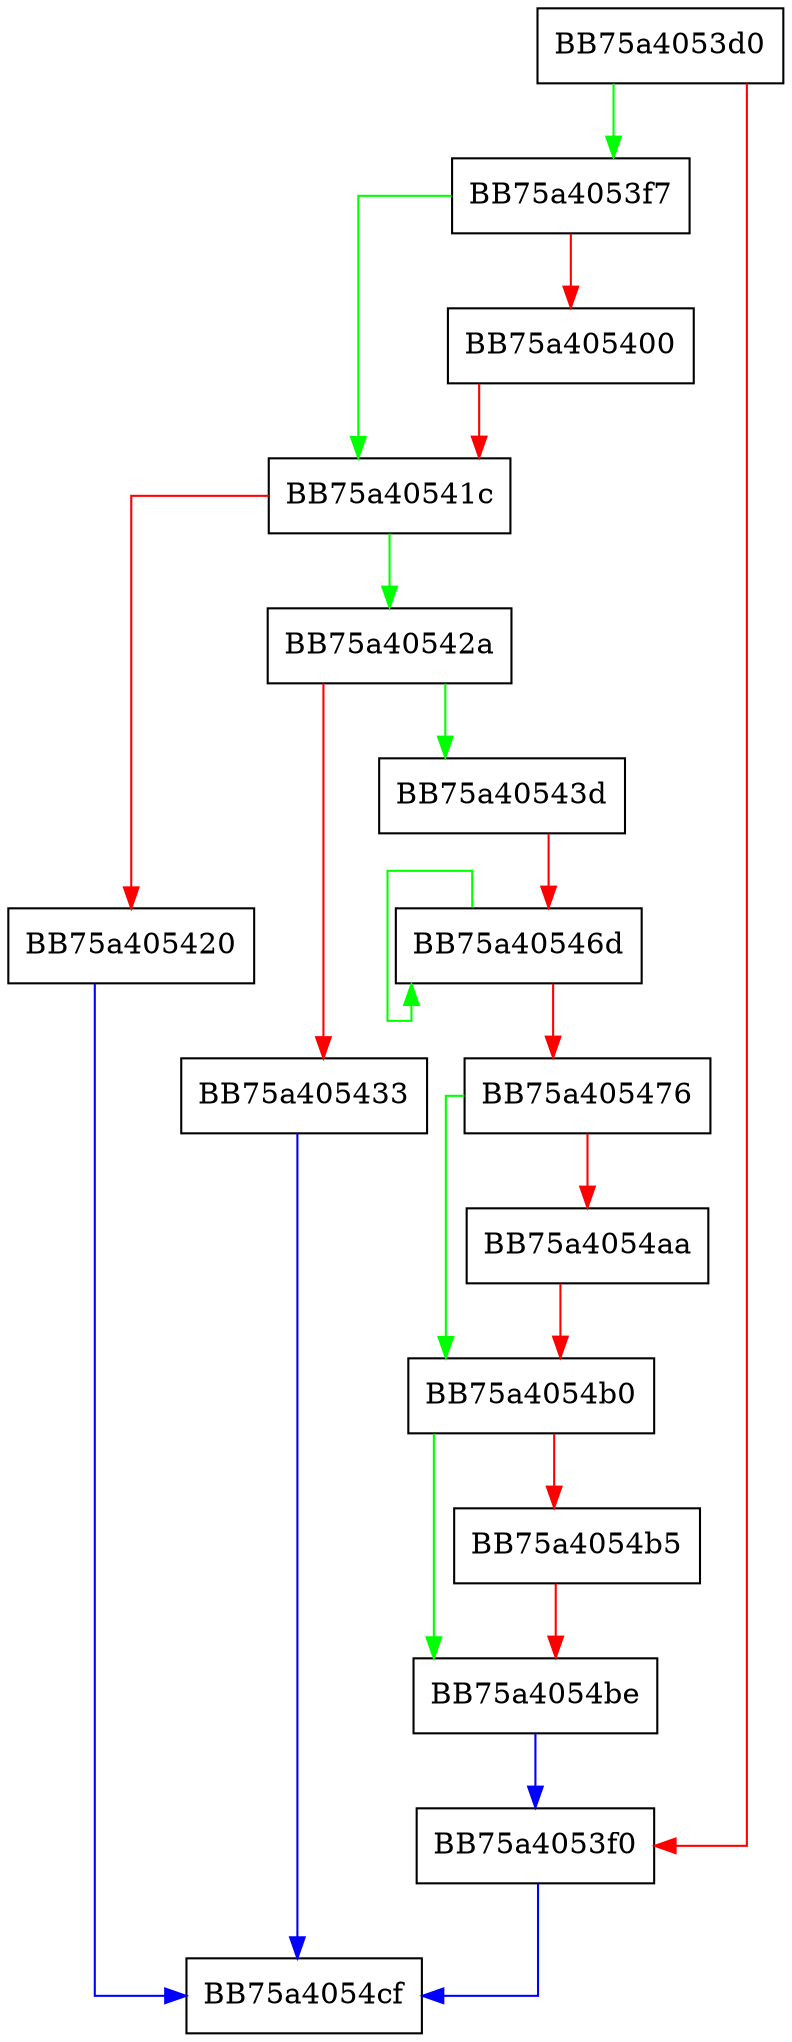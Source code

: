 digraph DnsCacheInfoNdatCallback {
  node [shape="box"];
  graph [splines=ortho];
  BB75a4053d0 -> BB75a4053f7 [color="green"];
  BB75a4053d0 -> BB75a4053f0 [color="red"];
  BB75a4053f0 -> BB75a4054cf [color="blue"];
  BB75a4053f7 -> BB75a40541c [color="green"];
  BB75a4053f7 -> BB75a405400 [color="red"];
  BB75a405400 -> BB75a40541c [color="red"];
  BB75a40541c -> BB75a40542a [color="green"];
  BB75a40541c -> BB75a405420 [color="red"];
  BB75a405420 -> BB75a4054cf [color="blue"];
  BB75a40542a -> BB75a40543d [color="green"];
  BB75a40542a -> BB75a405433 [color="red"];
  BB75a405433 -> BB75a4054cf [color="blue"];
  BB75a40543d -> BB75a40546d [color="red"];
  BB75a40546d -> BB75a40546d [color="green"];
  BB75a40546d -> BB75a405476 [color="red"];
  BB75a405476 -> BB75a4054b0 [color="green"];
  BB75a405476 -> BB75a4054aa [color="red"];
  BB75a4054aa -> BB75a4054b0 [color="red"];
  BB75a4054b0 -> BB75a4054be [color="green"];
  BB75a4054b0 -> BB75a4054b5 [color="red"];
  BB75a4054b5 -> BB75a4054be [color="red"];
  BB75a4054be -> BB75a4053f0 [color="blue"];
}
